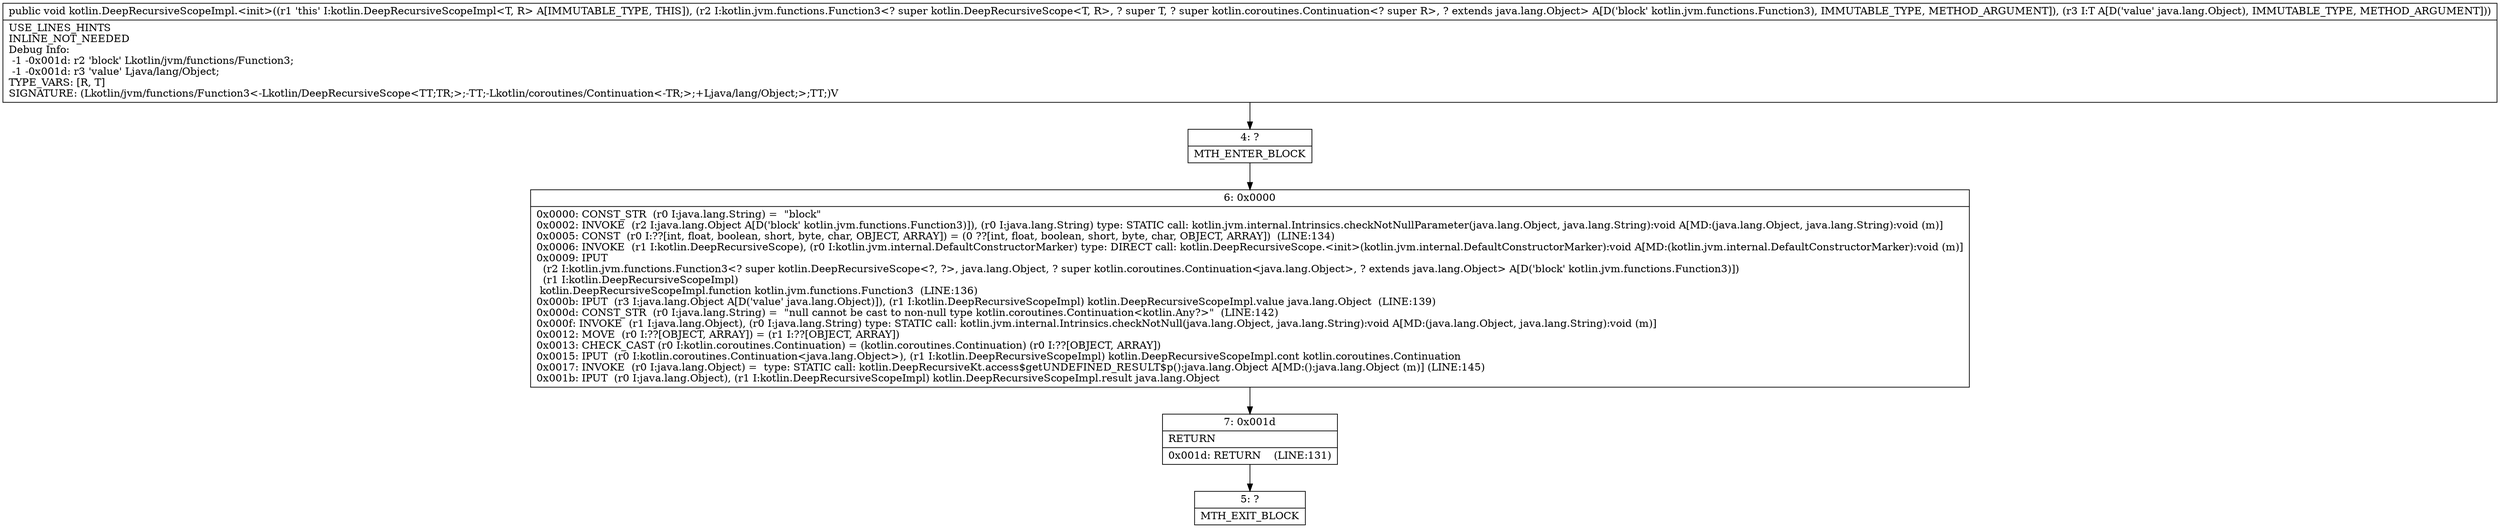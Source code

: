 digraph "CFG forkotlin.DeepRecursiveScopeImpl.\<init\>(Lkotlin\/jvm\/functions\/Function3;Ljava\/lang\/Object;)V" {
Node_4 [shape=record,label="{4\:\ ?|MTH_ENTER_BLOCK\l}"];
Node_6 [shape=record,label="{6\:\ 0x0000|0x0000: CONST_STR  (r0 I:java.lang.String) =  \"block\" \l0x0002: INVOKE  (r2 I:java.lang.Object A[D('block' kotlin.jvm.functions.Function3)]), (r0 I:java.lang.String) type: STATIC call: kotlin.jvm.internal.Intrinsics.checkNotNullParameter(java.lang.Object, java.lang.String):void A[MD:(java.lang.Object, java.lang.String):void (m)]\l0x0005: CONST  (r0 I:??[int, float, boolean, short, byte, char, OBJECT, ARRAY]) = (0 ??[int, float, boolean, short, byte, char, OBJECT, ARRAY])  (LINE:134)\l0x0006: INVOKE  (r1 I:kotlin.DeepRecursiveScope), (r0 I:kotlin.jvm.internal.DefaultConstructorMarker) type: DIRECT call: kotlin.DeepRecursiveScope.\<init\>(kotlin.jvm.internal.DefaultConstructorMarker):void A[MD:(kotlin.jvm.internal.DefaultConstructorMarker):void (m)]\l0x0009: IPUT  \l  (r2 I:kotlin.jvm.functions.Function3\<? super kotlin.DeepRecursiveScope\<?, ?\>, java.lang.Object, ? super kotlin.coroutines.Continuation\<java.lang.Object\>, ? extends java.lang.Object\> A[D('block' kotlin.jvm.functions.Function3)])\l  (r1 I:kotlin.DeepRecursiveScopeImpl)\l kotlin.DeepRecursiveScopeImpl.function kotlin.jvm.functions.Function3  (LINE:136)\l0x000b: IPUT  (r3 I:java.lang.Object A[D('value' java.lang.Object)]), (r1 I:kotlin.DeepRecursiveScopeImpl) kotlin.DeepRecursiveScopeImpl.value java.lang.Object  (LINE:139)\l0x000d: CONST_STR  (r0 I:java.lang.String) =  \"null cannot be cast to non\-null type kotlin.coroutines.Continuation\<kotlin.Any?\>\"  (LINE:142)\l0x000f: INVOKE  (r1 I:java.lang.Object), (r0 I:java.lang.String) type: STATIC call: kotlin.jvm.internal.Intrinsics.checkNotNull(java.lang.Object, java.lang.String):void A[MD:(java.lang.Object, java.lang.String):void (m)]\l0x0012: MOVE  (r0 I:??[OBJECT, ARRAY]) = (r1 I:??[OBJECT, ARRAY]) \l0x0013: CHECK_CAST (r0 I:kotlin.coroutines.Continuation) = (kotlin.coroutines.Continuation) (r0 I:??[OBJECT, ARRAY]) \l0x0015: IPUT  (r0 I:kotlin.coroutines.Continuation\<java.lang.Object\>), (r1 I:kotlin.DeepRecursiveScopeImpl) kotlin.DeepRecursiveScopeImpl.cont kotlin.coroutines.Continuation \l0x0017: INVOKE  (r0 I:java.lang.Object) =  type: STATIC call: kotlin.DeepRecursiveKt.access$getUNDEFINED_RESULT$p():java.lang.Object A[MD:():java.lang.Object (m)] (LINE:145)\l0x001b: IPUT  (r0 I:java.lang.Object), (r1 I:kotlin.DeepRecursiveScopeImpl) kotlin.DeepRecursiveScopeImpl.result java.lang.Object \l}"];
Node_7 [shape=record,label="{7\:\ 0x001d|RETURN\l|0x001d: RETURN    (LINE:131)\l}"];
Node_5 [shape=record,label="{5\:\ ?|MTH_EXIT_BLOCK\l}"];
MethodNode[shape=record,label="{public void kotlin.DeepRecursiveScopeImpl.\<init\>((r1 'this' I:kotlin.DeepRecursiveScopeImpl\<T, R\> A[IMMUTABLE_TYPE, THIS]), (r2 I:kotlin.jvm.functions.Function3\<? super kotlin.DeepRecursiveScope\<T, R\>, ? super T, ? super kotlin.coroutines.Continuation\<? super R\>, ? extends java.lang.Object\> A[D('block' kotlin.jvm.functions.Function3), IMMUTABLE_TYPE, METHOD_ARGUMENT]), (r3 I:T A[D('value' java.lang.Object), IMMUTABLE_TYPE, METHOD_ARGUMENT]))  | USE_LINES_HINTS\lINLINE_NOT_NEEDED\lDebug Info:\l  \-1 \-0x001d: r2 'block' Lkotlin\/jvm\/functions\/Function3;\l  \-1 \-0x001d: r3 'value' Ljava\/lang\/Object;\lTYPE_VARS: [R, T]\lSIGNATURE: (Lkotlin\/jvm\/functions\/Function3\<\-Lkotlin\/DeepRecursiveScope\<TT;TR;\>;\-TT;\-Lkotlin\/coroutines\/Continuation\<\-TR;\>;+Ljava\/lang\/Object;\>;TT;)V\l}"];
MethodNode -> Node_4;Node_4 -> Node_6;
Node_6 -> Node_7;
Node_7 -> Node_5;
}

